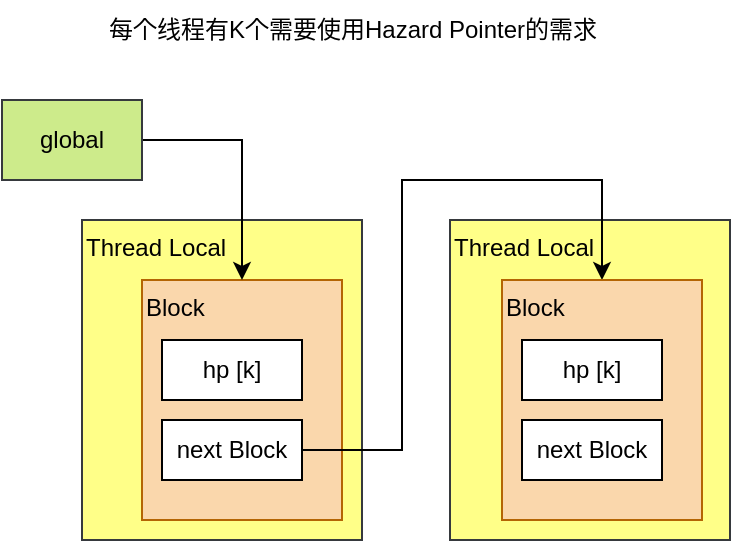 <mxfile version="22.1.1" type="github">
  <diagram name="第 1 页" id="l_VDj7RniCNkkYwKN7s-">
    <mxGraphModel dx="794" dy="432" grid="1" gridSize="10" guides="1" tooltips="1" connect="1" arrows="1" fold="1" page="1" pageScale="1" pageWidth="827" pageHeight="1169" math="0" shadow="0">
      <root>
        <mxCell id="0" />
        <mxCell id="1" parent="0" />
        <mxCell id="otWDZC7-YqKMgpGTvqDg-13" value="Thread Local" style="rounded=0;whiteSpace=wrap;html=1;align=left;verticalAlign=top;fillColor=#ffff88;strokeColor=#36393d;" vertex="1" parent="1">
          <mxGeometry x="274" y="250" width="140" height="160" as="geometry" />
        </mxCell>
        <mxCell id="otWDZC7-YqKMgpGTvqDg-12" value="Thread Local" style="rounded=0;whiteSpace=wrap;html=1;align=left;verticalAlign=top;fillColor=#ffff88;strokeColor=#36393d;" vertex="1" parent="1">
          <mxGeometry x="90" y="250" width="140" height="160" as="geometry" />
        </mxCell>
        <mxCell id="otWDZC7-YqKMgpGTvqDg-1" value="&lt;div style=&quot;&quot;&gt;&lt;span style=&quot;background-color: initial;&quot;&gt;Block&lt;/span&gt;&lt;/div&gt;" style="rounded=0;whiteSpace=wrap;html=1;align=left;verticalAlign=top;fillColor=#fad7ac;strokeColor=#b46504;" vertex="1" parent="1">
          <mxGeometry x="120" y="280" width="100" height="120" as="geometry" />
        </mxCell>
        <mxCell id="otWDZC7-YqKMgpGTvqDg-2" value="每个线程有K个需要使用Hazard Pointer的需求" style="text;html=1;align=center;verticalAlign=middle;resizable=0;points=[];autosize=1;strokeColor=none;fillColor=none;" vertex="1" parent="1">
          <mxGeometry x="90" y="140" width="270" height="30" as="geometry" />
        </mxCell>
        <mxCell id="otWDZC7-YqKMgpGTvqDg-3" value="hp [k]" style="rounded=0;whiteSpace=wrap;html=1;" vertex="1" parent="1">
          <mxGeometry x="130" y="310" width="70" height="30" as="geometry" />
        </mxCell>
        <mxCell id="otWDZC7-YqKMgpGTvqDg-11" style="edgeStyle=orthogonalEdgeStyle;rounded=0;orthogonalLoop=1;jettySize=auto;html=1;exitX=1;exitY=0.5;exitDx=0;exitDy=0;entryX=0.5;entryY=0;entryDx=0;entryDy=0;" edge="1" parent="1" source="otWDZC7-YqKMgpGTvqDg-4" target="otWDZC7-YqKMgpGTvqDg-8">
          <mxGeometry relative="1" as="geometry">
            <Array as="points">
              <mxPoint x="250" y="365" />
              <mxPoint x="250" y="230" />
              <mxPoint x="350" y="230" />
            </Array>
          </mxGeometry>
        </mxCell>
        <mxCell id="otWDZC7-YqKMgpGTvqDg-4" value="next Block" style="rounded=0;whiteSpace=wrap;html=1;" vertex="1" parent="1">
          <mxGeometry x="130" y="350" width="70" height="30" as="geometry" />
        </mxCell>
        <mxCell id="otWDZC7-YqKMgpGTvqDg-6" style="edgeStyle=orthogonalEdgeStyle;rounded=0;orthogonalLoop=1;jettySize=auto;html=1;exitX=1;exitY=0.5;exitDx=0;exitDy=0;entryX=0.5;entryY=0;entryDx=0;entryDy=0;" edge="1" parent="1" source="otWDZC7-YqKMgpGTvqDg-5" target="otWDZC7-YqKMgpGTvqDg-1">
          <mxGeometry relative="1" as="geometry" />
        </mxCell>
        <mxCell id="otWDZC7-YqKMgpGTvqDg-5" value="global" style="rounded=0;whiteSpace=wrap;html=1;fillColor=#cdeb8b;strokeColor=#36393d;" vertex="1" parent="1">
          <mxGeometry x="50" y="190" width="70" height="40" as="geometry" />
        </mxCell>
        <mxCell id="otWDZC7-YqKMgpGTvqDg-8" value="&lt;div style=&quot;&quot;&gt;&lt;span style=&quot;background-color: initial;&quot;&gt;Block&lt;/span&gt;&lt;/div&gt;" style="rounded=0;whiteSpace=wrap;html=1;align=left;verticalAlign=top;fillColor=#fad7ac;strokeColor=#b46504;" vertex="1" parent="1">
          <mxGeometry x="300" y="280" width="100" height="120" as="geometry" />
        </mxCell>
        <mxCell id="otWDZC7-YqKMgpGTvqDg-9" value="hp [k]" style="rounded=0;whiteSpace=wrap;html=1;" vertex="1" parent="1">
          <mxGeometry x="310" y="310" width="70" height="30" as="geometry" />
        </mxCell>
        <mxCell id="otWDZC7-YqKMgpGTvqDg-10" value="next Block" style="rounded=0;whiteSpace=wrap;html=1;" vertex="1" parent="1">
          <mxGeometry x="310" y="350" width="70" height="30" as="geometry" />
        </mxCell>
      </root>
    </mxGraphModel>
  </diagram>
</mxfile>
